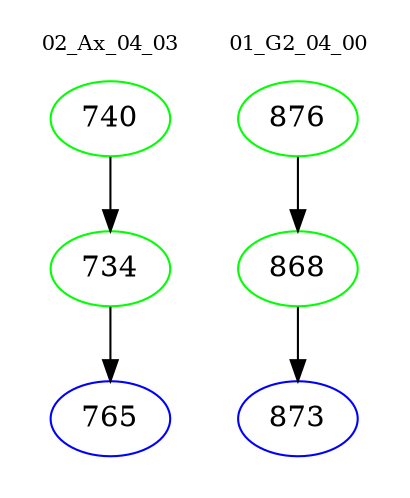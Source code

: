 digraph{
subgraph cluster_0 {
color = white
label = "02_Ax_04_03";
fontsize=10;
T0_740 [label="740", color="green"]
T0_740 -> T0_734 [color="black"]
T0_734 [label="734", color="green"]
T0_734 -> T0_765 [color="black"]
T0_765 [label="765", color="blue"]
}
subgraph cluster_1 {
color = white
label = "01_G2_04_00";
fontsize=10;
T1_876 [label="876", color="green"]
T1_876 -> T1_868 [color="black"]
T1_868 [label="868", color="green"]
T1_868 -> T1_873 [color="black"]
T1_873 [label="873", color="blue"]
}
}
